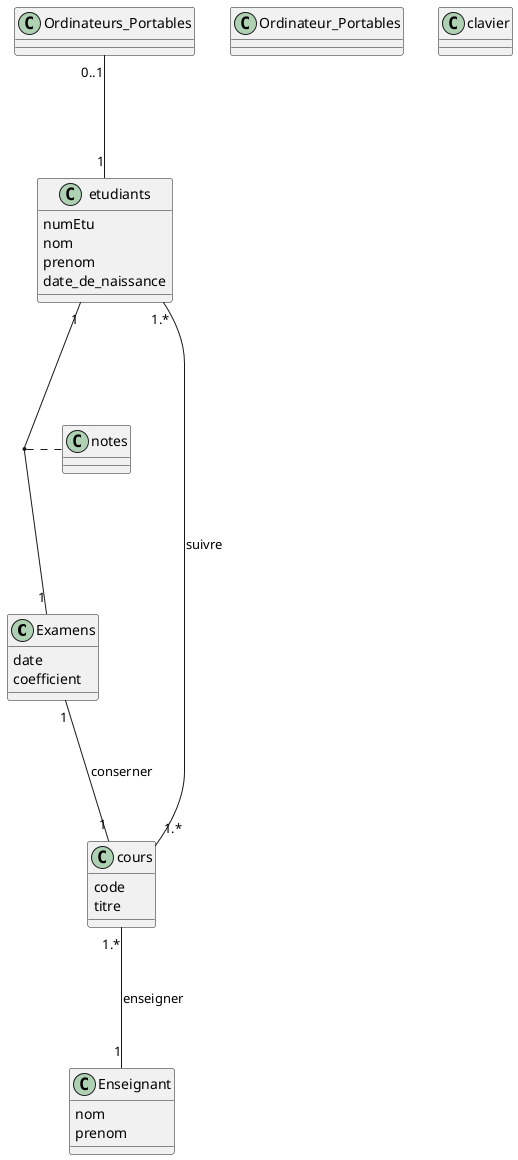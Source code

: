 
@startuml

class Examens
{
  date
  coefficient
}

class Enseignant
{
  nom
  prenom
}

class etudiants
{
  numEtu
  nom
  prenom
  date_de_naissance
}

class cours
{
  code
  titre
}

etudiants "1" --- "1" Examens
(etudiants, Examens) . notes

etudiants "1.*" --- "1.*" cours : suivre

Examens "1" --- "1" cours : conserner

cours "1.*" --- "1" Enseignant : enseigner

'----------------------------------


class Ordinateur_Portables

class clavier

Ordinateurs_Portables "0..1" --- "1" etudiants

@enduml
